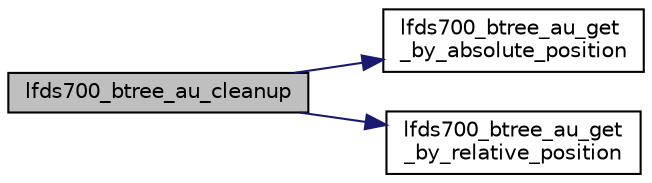 digraph "lfds700_btree_au_cleanup"
{
 // LATEX_PDF_SIZE
  edge [fontname="Helvetica",fontsize="10",labelfontname="Helvetica",labelfontsize="10"];
  node [fontname="Helvetica",fontsize="10",shape=record];
  rankdir="LR";
  Node1 [label="lfds700_btree_au_cleanup",height=0.2,width=0.4,color="black", fillcolor="grey75", style="filled", fontcolor="black",tooltip=" "];
  Node1 -> Node2 [color="midnightblue",fontsize="10",style="solid",fontname="Helvetica"];
  Node2 [label="lfds700_btree_au_get\l_by_absolute_position",height=0.2,width=0.4,color="black", fillcolor="white", style="filled",URL="$lfds700__btree__addonly__unbalanced_8h.html#ad4d3c35018f5e9a4c66224ecf4bdb00e",tooltip=" "];
  Node1 -> Node3 [color="midnightblue",fontsize="10",style="solid",fontname="Helvetica"];
  Node3 [label="lfds700_btree_au_get\l_by_relative_position",height=0.2,width=0.4,color="black", fillcolor="white", style="filled",URL="$lfds700__btree__addonly__unbalanced_8h.html#ac40cc55899cd7fd9959fb35c53870902",tooltip=" "];
}
